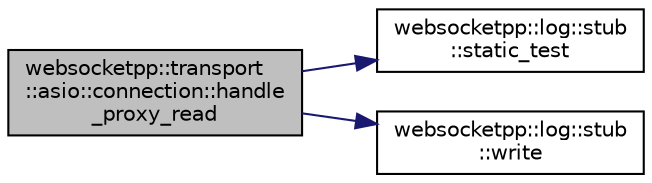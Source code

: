 digraph "websocketpp::transport::asio::connection::handle_proxy_read"
{
  edge [fontname="Helvetica",fontsize="10",labelfontname="Helvetica",labelfontsize="10"];
  node [fontname="Helvetica",fontsize="10",shape=record];
  rankdir="LR";
  Node29 [label="websocketpp::transport\l::asio::connection::handle\l_proxy_read",height=0.2,width=0.4,color="black", fillcolor="grey75", style="filled", fontcolor="black"];
  Node29 -> Node30 [color="midnightblue",fontsize="10",style="solid",fontname="Helvetica"];
  Node30 [label="websocketpp::log::stub\l::static_test",height=0.2,width=0.4,color="black", fillcolor="white", style="filled",URL="$classwebsocketpp_1_1log_1_1stub.html#a50ba8bfb0b2af7c494820a728eff0857",tooltip="Test whether a channel is statically enabled. "];
  Node29 -> Node31 [color="midnightblue",fontsize="10",style="solid",fontname="Helvetica"];
  Node31 [label="websocketpp::log::stub\l::write",height=0.2,width=0.4,color="black", fillcolor="white", style="filled",URL="$classwebsocketpp_1_1log_1_1stub.html#ae14dd42a83305f2dd9c03fc5018c88ee",tooltip="Write a string message to the given channel. "];
}
